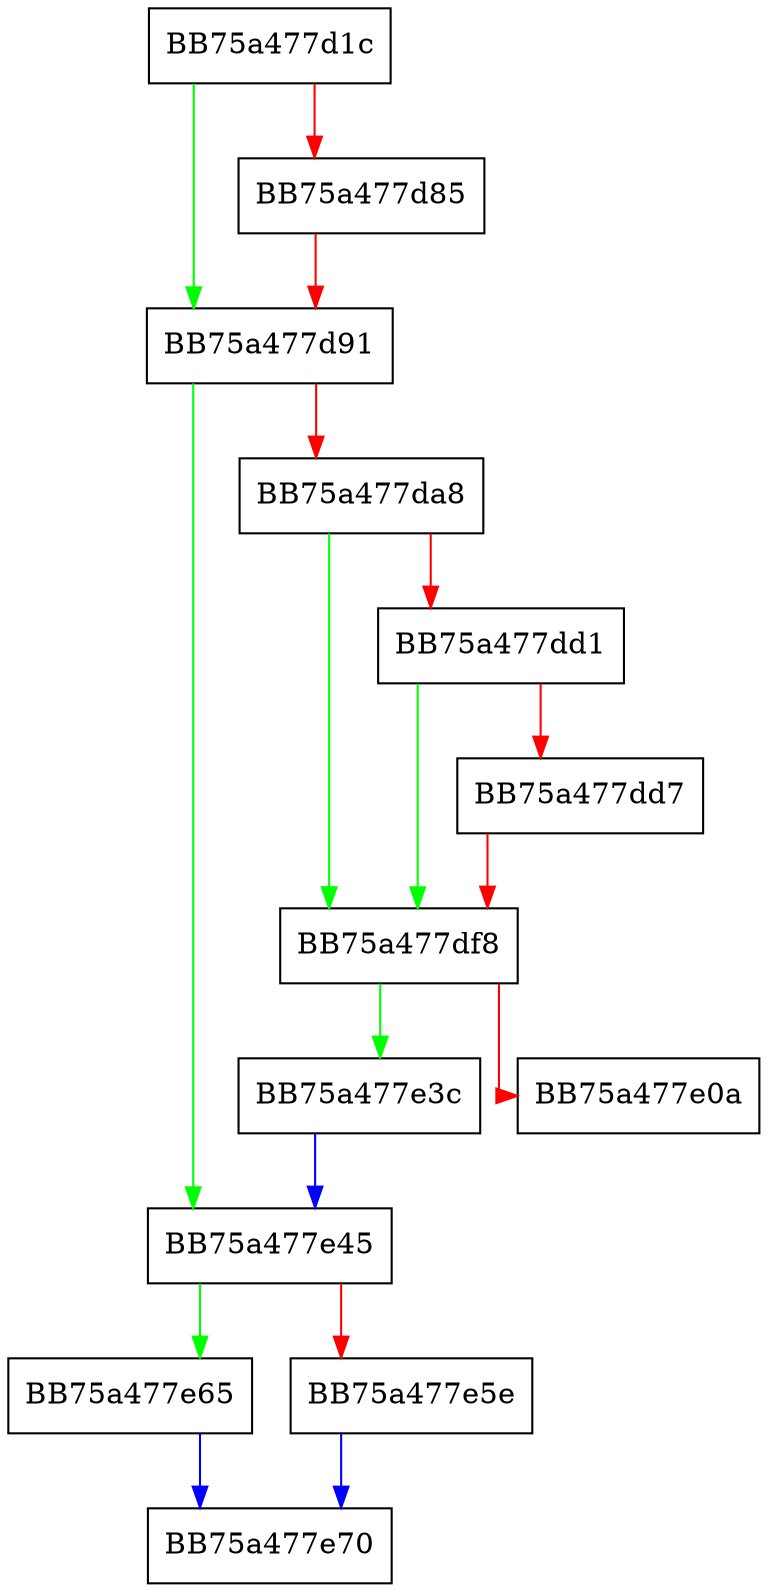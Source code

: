 digraph RecordPush {
  node [shape="box"];
  graph [splines=ortho];
  BB75a477d1c -> BB75a477d91 [color="green"];
  BB75a477d1c -> BB75a477d85 [color="red"];
  BB75a477d85 -> BB75a477d91 [color="red"];
  BB75a477d91 -> BB75a477e45 [color="green"];
  BB75a477d91 -> BB75a477da8 [color="red"];
  BB75a477da8 -> BB75a477df8 [color="green"];
  BB75a477da8 -> BB75a477dd1 [color="red"];
  BB75a477dd1 -> BB75a477df8 [color="green"];
  BB75a477dd1 -> BB75a477dd7 [color="red"];
  BB75a477dd7 -> BB75a477df8 [color="red"];
  BB75a477df8 -> BB75a477e3c [color="green"];
  BB75a477df8 -> BB75a477e0a [color="red"];
  BB75a477e3c -> BB75a477e45 [color="blue"];
  BB75a477e45 -> BB75a477e65 [color="green"];
  BB75a477e45 -> BB75a477e5e [color="red"];
  BB75a477e5e -> BB75a477e70 [color="blue"];
  BB75a477e65 -> BB75a477e70 [color="blue"];
}